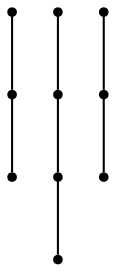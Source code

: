graph {
  node [shape=point,comment="{\"directed\":false,\"doi\":\"10.1007/978-3-540-70904-6_20\",\"figure\":\"2\"}"]

  v0 [pos="1070.274055232558,1525.1172828674316"]
  v1 [pos="1347.8423691860464,1525.1172828674316"]
  v2 [pos="977.7485283430233,1525.1172828674316"]
  v3 [pos="1070.274055232558,1432.3996353149414"]
  v4 [pos="1347.8423691860467,1432.6121139526367"]
  v5 [pos="792.6974745639535,1432.3996353149414"]
  v6 [pos="515.1291606104651,1432.6121139526367"]
  v7 [pos="792.6974745639535,1525.1172828674314"]
  v8 [pos="885.2230014534883,1525.1172828674316"]
  v9 [pos="515.1291606104651,1525.1172828674316"]

  v0 -- v1 [id="-1",pos="1070.274055232558,1525.1172828674316 1347.8423691860464,1525.1172828674316 1347.8423691860464,1525.1172828674316 1347.8423691860464,1525.1172828674316"]
  v2 -- v0 [id="-2",pos="977.7485283430233,1525.1172828674316 1070.274055232558,1525.1172828674316 1070.274055232558,1525.1172828674316 1070.274055232558,1525.1172828674316"]
  v3 -- v4 [id="-3",pos="1070.274055232558,1432.3996353149414 1347.8423691860467,1432.6121139526367 1347.8423691860467,1432.6121139526367 1347.8423691860467,1432.6121139526367"]
  v5 -- v3 [id="-4",pos="792.6974745639535,1432.3996353149414 1070.274055232558,1432.3996353149414 1070.274055232558,1432.3996353149414 1070.274055232558,1432.3996353149414"]
  v9 -- v7 [id="-5",pos="515.1291606104651,1525.1172828674316 792.6974745639535,1525.1172828674314 792.6974745639535,1525.1172828674314 792.6974745639535,1525.1172828674314"]
  v7 -- v8 [id="-6",pos="792.6974745639535,1525.1172828674314 885.2230014534883,1525.1172828674316 885.2230014534883,1525.1172828674316 885.2230014534883,1525.1172828674316"]
  v6 -- v5 [id="-7",pos="515.1291606104651,1432.6121139526367 792.6974745639535,1432.3996353149414 792.6974745639535,1432.3996353149414 792.6974745639535,1432.3996353149414"]
}